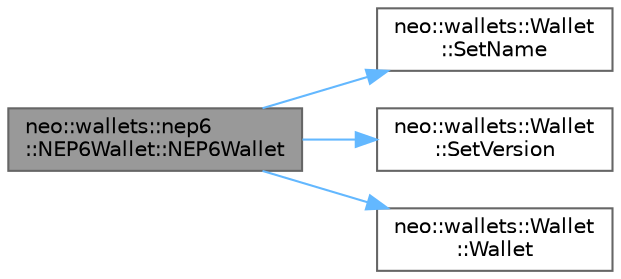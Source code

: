 digraph "neo::wallets::nep6::NEP6Wallet::NEP6Wallet"
{
 // LATEX_PDF_SIZE
  bgcolor="transparent";
  edge [fontname=Helvetica,fontsize=10,labelfontname=Helvetica,labelfontsize=10];
  node [fontname=Helvetica,fontsize=10,shape=box,height=0.2,width=0.4];
  rankdir="LR";
  Node1 [id="Node000001",label="neo::wallets::nep6\l::NEP6Wallet::NEP6Wallet",height=0.2,width=0.4,color="gray40", fillcolor="grey60", style="filled", fontcolor="black",tooltip="Constructs a NEP6Wallet with the specified path, password, and name."];
  Node1 -> Node2 [id="edge1_Node000001_Node000002",color="steelblue1",style="solid",tooltip=" "];
  Node2 [id="Node000002",label="neo::wallets::Wallet\l::SetName",height=0.2,width=0.4,color="grey40", fillcolor="white", style="filled",URL="$classneo_1_1wallets_1_1_wallet.html#a35d9284fb0865a2a0e7c382fbb140b75",tooltip="Sets the name."];
  Node1 -> Node3 [id="edge2_Node000001_Node000003",color="steelblue1",style="solid",tooltip=" "];
  Node3 [id="Node000003",label="neo::wallets::Wallet\l::SetVersion",height=0.2,width=0.4,color="grey40", fillcolor="white", style="filled",URL="$classneo_1_1wallets_1_1_wallet.html#ab2a1bb7419e8c7441ffc6092a30d8706",tooltip="Sets the version."];
  Node1 -> Node4 [id="edge3_Node000001_Node000004",color="steelblue1",style="solid",tooltip=" "];
  Node4 [id="Node000004",label="neo::wallets::Wallet\l::Wallet",height=0.2,width=0.4,color="grey40", fillcolor="white", style="filled",URL="$classneo_1_1wallets_1_1_wallet.html#a2c62cab46ad536921093a5b4916c2adf",tooltip="Constructs an empty Wallet."];
}
